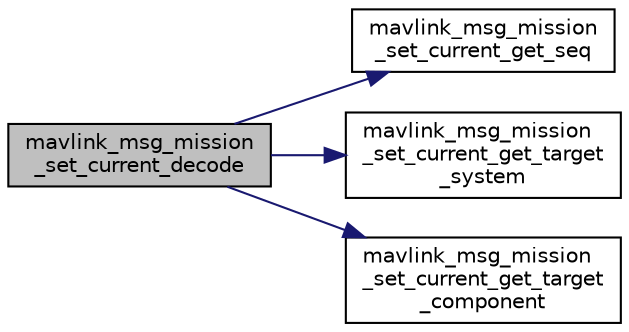 digraph "mavlink_msg_mission_set_current_decode"
{
 // INTERACTIVE_SVG=YES
  edge [fontname="Helvetica",fontsize="10",labelfontname="Helvetica",labelfontsize="10"];
  node [fontname="Helvetica",fontsize="10",shape=record];
  rankdir="LR";
  Node1 [label="mavlink_msg_mission\l_set_current_decode",height=0.2,width=0.4,color="black", fillcolor="grey75", style="filled" fontcolor="black"];
  Node1 -> Node2 [color="midnightblue",fontsize="10",style="solid",fontname="Helvetica"];
  Node2 [label="mavlink_msg_mission\l_set_current_get_seq",height=0.2,width=0.4,color="black", fillcolor="white", style="filled",URL="$mavlink__msg__mission__set__current_8h.html#a1fbbd84397bb4488e992cc4aab02f4e4",tooltip="Get field seq from mission_set_current message. "];
  Node1 -> Node3 [color="midnightblue",fontsize="10",style="solid",fontname="Helvetica"];
  Node3 [label="mavlink_msg_mission\l_set_current_get_target\l_system",height=0.2,width=0.4,color="black", fillcolor="white", style="filled",URL="$mavlink__msg__mission__set__current_8h.html#a8f8267540cc78d6a887bc7ac91a9a908",tooltip="Send a mission_set_current message. "];
  Node1 -> Node4 [color="midnightblue",fontsize="10",style="solid",fontname="Helvetica"];
  Node4 [label="mavlink_msg_mission\l_set_current_get_target\l_component",height=0.2,width=0.4,color="black", fillcolor="white", style="filled",URL="$mavlink__msg__mission__set__current_8h.html#a4e6f75dab7034b548ad8b744d4771a1d",tooltip="Get field target_component from mission_set_current message. "];
}
